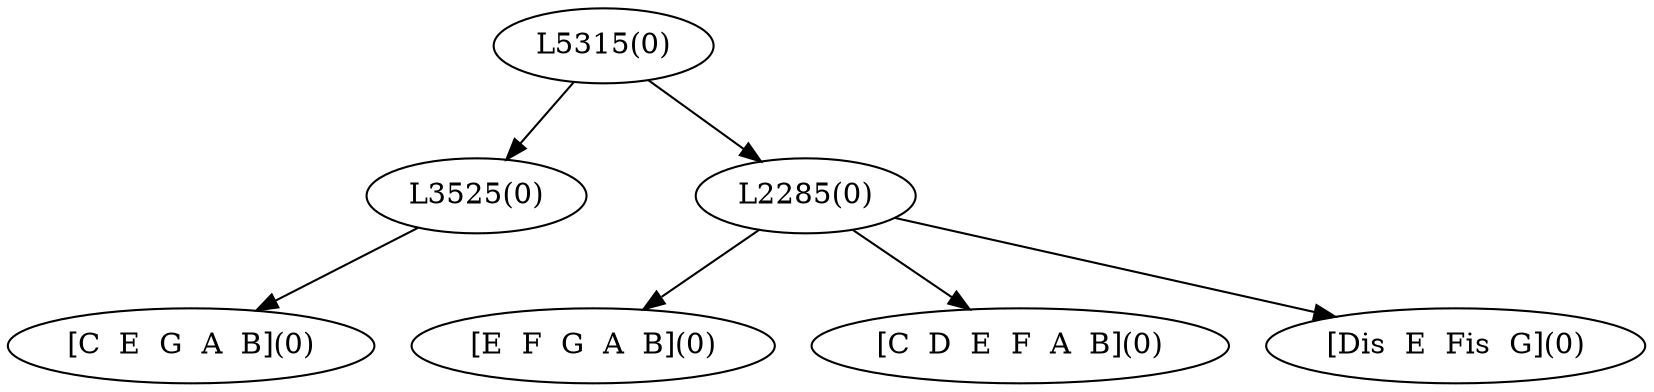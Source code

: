 digraph sample{
"L3525(0)"->"[C  E  G  A  B](0)"
"L2285(0)"->"[E  F  G  A  B](0)"
"L2285(0)"->"[C  D  E  F  A  B](0)"
"L2285(0)"->"[Dis  E  Fis  G](0)"
"L5315(0)"->"L3525(0)"
"L5315(0)"->"L2285(0)"
{rank = min; "L5315(0)"}
{rank = same; "L3525(0)"; "L2285(0)";}
{rank = max; "[C  D  E  F  A  B](0)"; "[C  E  G  A  B](0)"; "[Dis  E  Fis  G](0)"; "[E  F  G  A  B](0)";}
}